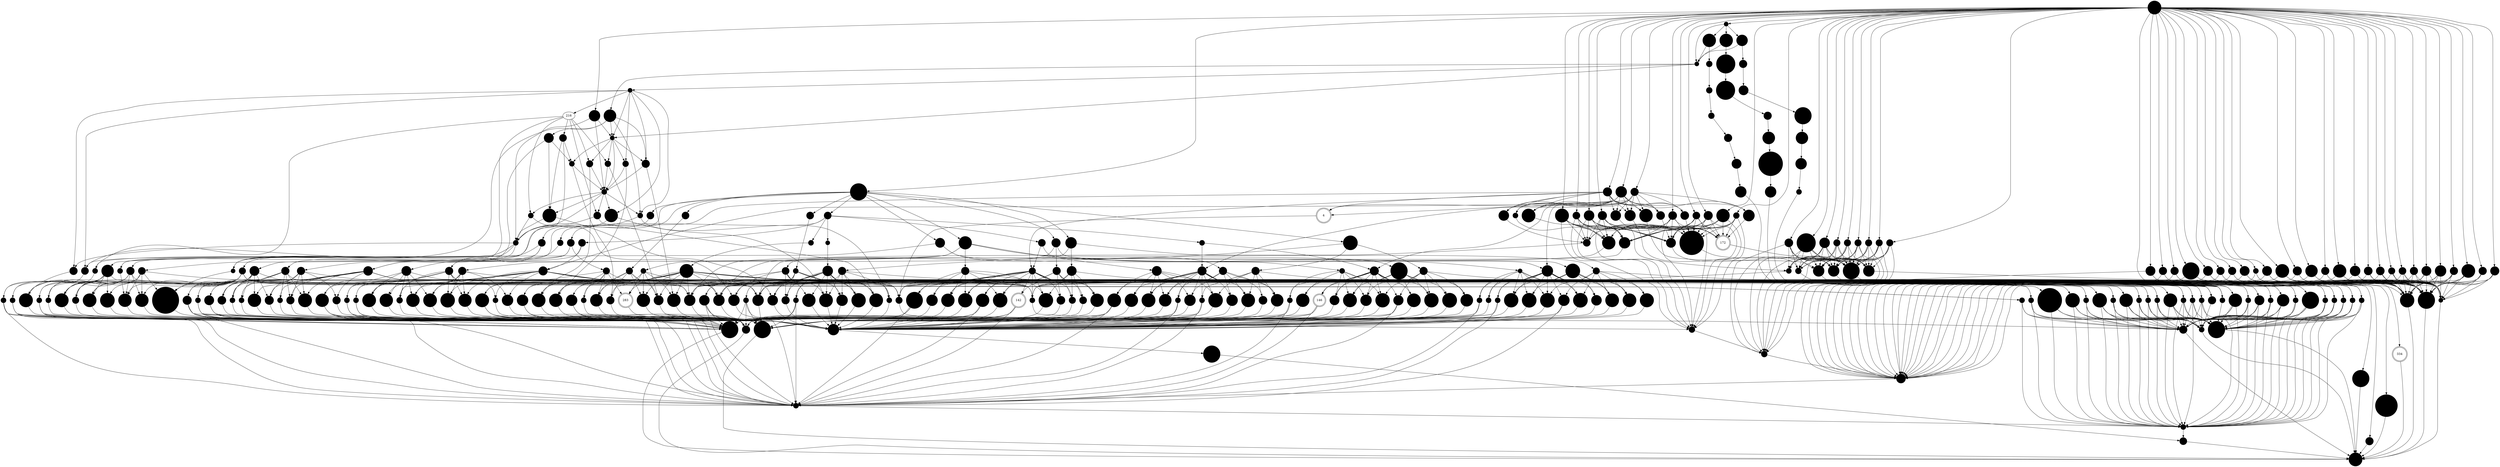 strict digraph G {
216 node [shape=point,weight=0.48166485972528, height=0.48166485972528];
217 node [shape=point,weight=0.285735971424574, height=0.285735971424574];
214 node [shape=point,weight=0.285735971424574, height=0.285735971424574];
215 node [shape=point,weight=0.730736327002021, height=0.730736327002021];
212 node [shape=point,weight=0.730736327002021, height=0.730736327002021];
213 node [shape=point,weight=0.730736327002021, height=0.730736327002021];
210 node [shape=point,weight=0.730736327002021, height=0.730736327002021];
211 node [shape=point,weight=0.730736327002021, height=0.730736327002021];
313 node [shape=point,weight=0.859991504004942, height=0.859991504004942];
264 node [shape=point,weight=0.808607944062522, height=0.808607944062522];
218 node [shape=point,weight=0.628942443818293, height=0.628942443818293];
219 node [shape=point,weight=0.285735971424574, height=0.285735971424574];
133 node [shape=point,weight=0.516785031611222, height=0.516785031611222];
132 node [shape=point,weight=0.516785031611222, height=0.516785031611222];
131 node [shape=point,weight=0.516785031611222, height=0.516785031611222];
130 node [shape=point,weight=0.516785031611222, height=0.516785031611222];
137 node [shape=point,weight=0.516785031611222, height=0.516785031611222];
136 node [shape=point,weight=0.516785031611222, height=0.516785031611222];
135 node [shape=point,weight=0.516785031611222, height=0.516785031611222];
134 node [shape=point,weight=0.516785031611222, height=0.516785031611222];
95 node [shape=point,weight=0.730736327002021, height=0.730736327002021];
139 node [shape=point,weight=0.346509823689226, height=0.346509823689226];
138 node [shape=point,weight=0.516785031611222, height=0.516785031611222];
225 node [shape=point,weight=0.604239786433719, height=0.604239786433719];
24 node [shape=point,weight=0.577558883875874, height=0.577558883875874];
25 node [shape=point,weight=0.442403847839819, height=0.442403847839819];
26 node [shape=point,weight=1.23403909936438, height=1.23403909936438];
27 node [shape=point,weight=0.730736327002021, height=0.730736327002021];
20 node [shape=point,weight=0.577558883875874, height=0.577558883875874];
21 node [shape=point,weight=0.442403847839819, height=0.442403847839819];
22 node [shape=point,weight=0.577558883875874, height=0.577558883875874];
23 node [shape=point,weight=0.442403847839819, height=0.442403847839819];
223 node [shape=point,weight=0.516785031611222, height=0.516785031611222];
28 node [shape=point,weight=0.397893383631645, height=0.397893383631645];
29 node [shape=point,weight=0.397893383631645, height=0.397893383631645];
222 node [shape=point,weight=0.516785031611222, height=0.516785031611222];
289 node [shape=point,weight=0.882989127833926, height=0.882989127833926];
0 node [shape=doublecircle];
4 node [shape=point,weight=0.952895971494615, height=0.952895971494615];
281 node [shape=point,weight=0.859991504004942, height=0.859991504004942];
8 node [shape=doublecircle];
283 node [shape=point,weight=0.943762980098577, height=0.943762980098577];
282 node [shape=point,weight=0.847868955947984, height=0.847868955947984];
285 node [shape=point,weight=0.924710175485261, height=0.924710175485261];
284 node [shape=point,weight=0.924710175485261, height=0.924710175485261];
287 node [shape=point,weight=0.859991504004942, height=0.859991504004942];
286 node [shape=point,weight=0.893919068774923, height=0.893919068774923];
227 node [shape=point,weight=0.397893383631645, height=0.397893383631645];
13 node [shape=point,weight=0.48166485972528, height=0.48166485972528];
120 node [shape=point,weight=0.442403847839819, height=0.442403847839819];
121 node [shape=point,weight=0.628942443818293, height=0.628942443818293];
122 node [shape=point,weight=0.628942443818293, height=0.628942443818293];
123 node [shape=point,weight=0.628942443818293, height=0.628942443818293];
124 node [shape=point,weight=0.628942443818293, height=0.628942443818293];
125 node [shape=point,weight=0.628942443818293, height=0.628942443818293];
265 node [shape=point,weight=0.943762980098577, height=0.943762980098577];
127 node [shape=point,weight=0.516785031611222, height=0.516785031611222];
128 node [shape=point,weight=0.516785031611222, height=0.516785031611222];
129 node [shape=point,weight=0.516785031611222, height=0.516785031611222];
269 node [shape=point,weight=0.859991504004942, height=0.859991504004942];
268 node [shape=point,weight=0.882989127833926, height=0.882989127833926];
69 node [shape=point,weight=0.516785031611222, height=0.516785031611222];
328 node [shape=point,weight=1.10843581524845, height=1.10843581524845];
91 node [shape=point,weight=0.516785031611222, height=0.516785031611222];
59 node [shape=point,weight=0.397893383631645, height=0.397893383631645];
58 node [shape=point,weight=1.23403909936438, height=1.23403909936438];
55 node [shape=point,weight=0.673452908026468, height=0.673452908026468];
54 node [shape=point,weight=0.442403847839819, height=0.442403847839819];
57 node [shape=point,weight=0.442403847839819, height=0.442403847839819];
56 node [shape=point,weight=0.442403847839819, height=0.442403847839819];
51 node [shape=point,weight=0.442403847839819, height=0.442403847839819];
50 node [shape=point,weight=0.442403847839819, height=0.442403847839819];
53 node [shape=point,weight=0.442403847839819, height=0.442403847839819];
52 node [shape=point,weight=0.673452908026468, height=0.673452908026468];
63 node [shape=point,weight=0.548555091545997, height=0.548555091545997];
298 node [shape=point,weight=0.893919068774923, height=0.893919068774923];
299 node [shape=point,weight=0.882989127833926, height=0.882989127833926];
296 node [shape=point,weight=0.808607944062522, height=0.808607944062522];
297 node [shape=point,weight=0.882989127833926, height=0.882989127833926];
294 node [shape=point,weight=0.934372687776345, height=0.934372687776345];
295 node [shape=point,weight=0.882989127833926, height=0.882989127833926];
292 node [shape=point,weight=0.943762980098577, height=0.943762980098577];
293 node [shape=point,weight=0.924710175485261, height=0.924710175485261];
290 node [shape=point,weight=0.893919068774923, height=0.893919068774923];
291 node [shape=point,weight=0.808607944062522, height=0.808607944062522];
93 node [shape=point,weight=0.730736327002021, height=0.730736327002021];
319 node [shape=point,weight=1.74972829326692, height=1.74972829326692];
318 node [shape=point,weight=0.794421405922924, height=0.794421405922924];
199 node [shape=point,weight=0.346509823689226, height=0.346509823689226];
198 node [shape=point,weight=0.346509823689226, height=0.346509823689226];
147 node [shape=point,weight=0.346509823689226, height=0.346509823689226];
195 node [shape=point,weight=0.346509823689226, height=0.346509823689226];
312 node [shape=point,weight=0.859991504004942, height=0.859991504004942];
197 node [shape=point,weight=0.346509823689226, height=0.346509823689226];
310 node [shape=point,weight=0.934372687776345, height=0.934372687776345];
191 node [shape=point,weight=0.346509823689226, height=0.346509823689226];
190 node [shape=point,weight=0.346509823689226, height=0.346509823689226];
193 node [shape=point,weight=0.346509823689226, height=0.346509823689226];
192 node [shape=point,weight=0.346509823689226, height=0.346509823689226];
115 node [shape=point,weight=0.577558883875874, height=0.577558883875874];
271 node [shape=point,weight=0.882989127833926, height=0.882989127833926];
88 node [shape=point,weight=0.516785031611222, height=0.516785031611222];
89 node [shape=point,weight=0.628942443818293, height=0.628942443818293];
111 node [shape=point,weight=0.48166485972528, height=0.48166485972528];
110 node [shape=point,weight=0.48166485972528, height=0.48166485972528];
113 node [shape=point,weight=0.442403847839819, height=0.442403847839819];
112 node [shape=point,weight=0.577558883875874, height=0.577558883875874];
82 node [shape=point,weight=0.516785031611222, height=0.516785031611222];
83 node [shape=point,weight=0.628942443818293, height=0.628942443818293];
80 node [shape=point,weight=0.628942443818293, height=0.628942443818293];
81 node [shape=point,weight=0.516785031611222, height=0.516785031611222];
119 node [shape=point,weight=0.442403847839819, height=0.442403847839819];
118 node [shape=point,weight=0.577558883875874, height=0.577558883875874];
84 node [shape=point,weight=0.516785031611222, height=0.516785031611222];
85 node [shape=point,weight=0.516785031611222, height=0.516785031611222];
174 node [shape=point,weight=0.730736327002021, height=0.730736327002021];
140 node [shape=point,weight=0.346509823689226, height=0.346509823689226];
173 node [shape=point,weight=0.730736327002021, height=0.730736327002021];
260 node [shape=point,weight=0.859991504004942, height=0.859991504004942];
141 node [shape=point,weight=0.346509823689226, height=0.346509823689226];
226 node [shape=doublecircle];
172 node [shape=point,weight=0.730736327002021, height=0.730736327002021];
3 node [shape=point,weight=0.628942443818293, height=0.628942443818293];
171 node [shape=point,weight=0.730736327002021, height=0.730736327002021];
7 node [shape=doublecircle];
146 node [shape=point,weight=0.346509823689226, height=0.346509823689226];
231 node [shape=point,weight=0.604239786433719, height=0.604239786433719];
92 node [shape=point,weight=1.58706624933487, height=1.58706624933487];
170 node [shape=point,weight=0.730736327002021, height=0.730736327002021];
308 node [shape=point,weight=0.882989127833926, height=0.882989127833926];
309 node [shape=point,weight=0.859991504004942, height=0.859991504004942];
300 node [shape=point,weight=0.859991504004942, height=0.859991504004942];
301 node [shape=point,weight=0.943762980098577, height=0.943762980098577];
302 node [shape=point,weight=0.934372687776345, height=0.934372687776345];
303 node [shape=point,weight=0.924710175485261, height=0.924710175485261];
304 node [shape=point,weight=0.882989127833926, height=0.882989127833926];
305 node [shape=point,weight=0.808607944062522, height=0.808607944062522];
306 node [shape=point,weight=0.893919068774923, height=0.893919068774923];
307 node [shape=point,weight=0.882989127833926, height=0.882989127833926];
245 node [shape=point,weight=0.859991504004942, height=0.859991504004942];
244 node [shape=point,weight=0.859991504004942, height=0.859991504004942];
247 node [shape=point,weight=0.943762980098577, height=0.943762980098577];
109 node [shape=point,weight=0.48166485972528, height=0.48166485972528];
241 node [shape=point,weight=0.859991504004942, height=0.859991504004942];
240 node [shape=point,weight=0.859991504004942, height=0.859991504004942];
243 node [shape=point,weight=0.859991504004942, height=0.859991504004942];
242 node [shape=point,weight=0.847868955947984, height=0.847868955947984];
102 node [shape=point,weight=0.48166485972528, height=0.48166485972528];
103 node [shape=point,weight=0.48166485972528, height=0.48166485972528];
100 node [shape=point,weight=0.730736327002021, height=0.730736327002021];
101 node [shape=point,weight=0.730736327002021, height=0.730736327002021];
106 node [shape=point,weight=0.48166485972528, height=0.48166485972528];
107 node [shape=point,weight=0.48166485972528, height=0.48166485972528];
104 node [shape=point,weight=0.48166485972528, height=0.48166485972528];
105 node [shape=point,weight=0.48166485972528, height=0.48166485972528];
39 node [shape=point,weight=0.673452908026468, height=0.673452908026468];
38 node [shape=point,weight=0.577558883875874, height=0.577558883875874];
33 node [shape=point,weight=0.747834091797871, height=0.747834091797871];
32 node [shape=point,weight=0.548555091545997, height=0.548555091545997];
31 node [shape=point,weight=0.548555091545997, height=0.548555091545997];
30 node [shape=point,weight=0.548555091545997, height=0.548555091545997];
37 node [shape=point,weight=0.577558883875874, height=0.577558883875874];
108 node [shape=point,weight=0.48166485972528, height=0.48166485972528];
35 node [shape=point,weight=0.577558883875874, height=0.577558883875874];
34 node [shape=point,weight=0.577558883875874, height=0.577558883875874];
145 node [shape=point,weight=0.346509823689226, height=0.346509823689226];
246 node [shape=point,weight=0.794421405922924, height=0.794421405922924];
94 node [shape=point,weight=0.730736327002021, height=0.730736327002021];
252 node [shape=point,weight=0.882989127833926, height=0.882989127833926];
335 node [shape=doublecircle];
334 node [shape=point,weight=0.673452908026468, height=0.673452908026468];
70 node [shape=point,weight=0.516785031611222, height=0.516785031611222];
331 node [shape=point,weight=1.10843581524845, height=1.10843581524845];
330 node [shape=point,weight=1.10843581524845, height=1.10843581524845];
333 node [shape=point,weight=1.10843581524845, height=1.10843581524845];
332 node [shape=point,weight=1.10843581524845, height=1.10843581524845];
60 node [shape=point,weight=0.397893383631645, height=0.397893383631645];
61 node [shape=point,weight=0.397893383631645, height=0.397893383631645];
258 node [shape=point,weight=0.934372687776345, height=0.934372687776345];
259 node [shape=point,weight=0.882989127833926, height=0.882989127833926];
64 node [shape=point,weight=0.548555091545997, height=0.548555091545997];
65 node [shape=point,weight=0.628942443818293, height=0.628942443818293];
179 node [shape=point,weight=0.346509823689226, height=0.346509823689226];
178 node [shape=point,weight=0.346509823689226, height=0.346509823689226];
177 node [shape=point,weight=0.346509823689226, height=0.346509823689226];
176 node [shape=point,weight=0.346509823689226, height=0.346509823689226];
175 node [shape=point,weight=0.730736327002021, height=0.730736327002021];
251 node [shape=point,weight=0.808607944062522, height=0.808607944062522];
256 node [shape=point,weight=0.943762980098577, height=0.943762980098577];
257 node [shape=point,weight=0.924710175485261, height=0.924710175485261];
254 node [shape=point,weight=0.893919068774923, height=0.893919068774923];
255 node [shape=point,weight=0.808607944062522, height=0.808607944062522];
272 node [shape=point,weight=0.882989127833926, height=0.882989127833926];
288 node [shape=point,weight=0.882989127833926, height=0.882989127833926];
249 node [shape=point,weight=0.882989127833926, height=0.882989127833926];
185 node [shape=point,weight=0.346509823689226, height=0.346509823689226];
253 node [shape=point,weight=0.882989127833926, height=0.882989127833926];
248 node [shape=point,weight=0.924710175485261, height=0.924710175485261];
182 node [shape=point,weight=0.346509823689226, height=0.346509823689226];
183 node [shape=point,weight=0.346509823689226, height=0.346509823689226];
180 node [shape=point,weight=0.346509823689226, height=0.346509823689226];
181 node [shape=point,weight=0.346509823689226, height=0.346509823689226];
186 node [shape=point,weight=0.346509823689226, height=0.346509823689226];
187 node [shape=point,weight=0.346509823689226, height=0.346509823689226];
184 node [shape=point,weight=0.346509823689226, height=0.346509823689226];
194 node [shape=point,weight=0.346509823689226, height=0.346509823689226];
188 node [shape=point,weight=0.346509823689226, height=0.346509823689226];
189 node [shape=point,weight=0.346509823689226, height=0.346509823689226];
311 node [shape=point,weight=0.859991504004942, height=0.859991504004942];
196 node [shape=point,weight=0.346509823689226, height=0.346509823689226];
221 node [shape=point,weight=0.397893383631645, height=0.397893383631645];
97 node [shape=point,weight=0.730736327002021, height=0.730736327002021];
276 node [shape=point,weight=0.859991504004942, height=0.859991504004942];
317 node [shape=point,weight=0.859991504004942, height=0.859991504004942];
6 node [shape=doublecircle];
142 node [shape=point,weight=0.346509823689226, height=0.346509823689226];
316 node [shape=point,weight=0.859991504004942, height=0.859991504004942];
99 node [shape=point,weight=0.730736327002021, height=0.730736327002021];
98 node [shape=point,weight=0.730736327002021, height=0.730736327002021];
168 node [shape=point,weight=0.730736327002021, height=0.730736327002021];
315 node [shape=point,weight=0.859991504004942, height=0.859991504004942];
229 node [shape=point,weight=0.346509823689226, height=0.346509823689226];
228 node [shape=point,weight=0.346509823689226, height=0.346509823689226];
164 node [shape=point,weight=0.346509823689226, height=0.346509823689226];
165 node [shape=point,weight=0.346509823689226, height=0.346509823689226];
166 node [shape=point,weight=1.58706624933487, height=1.58706624933487];
167 node [shape=point,weight=1.0850343956907, height=1.0850343956907];
160 node [shape=point,weight=0.346509823689226, height=0.346509823689226];
161 node [shape=point,weight=0.346509823689226, height=0.346509823689226];
162 node [shape=point,weight=0.346509823689226, height=0.346509823689226];
163 node [shape=point,weight=0.346509823689226, height=0.346509823689226];
11 node [shape=point,weight=0.48166485972528, height=0.48166485972528];
10 node [shape=point,weight=0.285735971424574, height=0.285735971424574];
220 node [shape=point,weight=0.285735971424574, height=0.285735971424574];
12 node [shape=point,weight=0.48166485972528, height=0.48166485972528];
15 node [shape=point,weight=0.48166485972528, height=0.48166485972528];
14 node [shape=point,weight=0.48166485972528, height=0.48166485972528];
66 node [shape=point,weight=0.516785031611222, height=0.516785031611222];
114 node [shape=point,weight=0.442403847839819, height=0.442403847839819];
19 node [shape=point,weight=0.673452908026468, height=0.673452908026468];
18 node [shape=point,weight=0.673452908026468, height=0.673452908026468];
143 node [shape=point,weight=0.346509823689226, height=0.346509823689226];
314 node [shape=point,weight=0.794421405922924, height=0.794421405922924];
117 node [shape=point,weight=0.442403847839819, height=0.442403847839819];
273 node [shape=point,weight=0.859991504004942, height=0.859991504004942];
274 node [shape=point,weight=0.893919068774923, height=0.893919068774923];
17 node [shape=point,weight=0.673452908026468, height=0.673452908026468];
275 node [shape=point,weight=0.859991504004942, height=0.859991504004942];
151 node [shape=point,weight=0.346509823689226, height=0.346509823689226];
150 node [shape=point,weight=0.346509823689226, height=0.346509823689226];
153 node [shape=point,weight=0.346509823689226, height=0.346509823689226];
152 node [shape=point,weight=0.346509823689226, height=0.346509823689226];
116 node [shape=point,weight=0.442403847839819, height=0.442403847839819];
250 node [shape=point,weight=0.893919068774923, height=0.893919068774923];
157 node [shape=point,weight=0.346509823689226, height=0.346509823689226];
156 node [shape=point,weight=0.346509823689226, height=0.346509823689226];
159 node [shape=point,weight=0.346509823689226, height=0.346509823689226];
158 node [shape=point,weight=0.346509823689226, height=0.346509823689226];
62 node [shape=point,weight=0.548555091545997, height=0.548555091545997];
277 node [shape=point,weight=0.859991504004942, height=0.859991504004942];
36 node [shape=point,weight=0.673452908026468, height=0.673452908026468];
278 node [shape=point,weight=0.794421405922924, height=0.794421405922924];
90 node [shape=point,weight=0.516785031611222, height=0.516785031611222];
238 node [shape=point,weight=0.904501968213116, height=0.904501968213116];
239 node [shape=point,weight=0.859991504004942, height=0.859991504004942];
67 node [shape=point,weight=0.516785031611222, height=0.516785031611222];
234 node [shape=point,weight=0.346509823689226, height=0.346509823689226];
235 node [shape=point,weight=0.346509823689226, height=0.346509823689226];
16 node [shape=point,weight=0.48166485972528, height=0.48166485972528];
237 node [shape=point,weight=0.48166485972528, height=0.48166485972528];
230 node [shape=point,weight=0.346509823689226, height=0.346509823689226];
236 node [shape=point,weight=0.346509823689226, height=0.346509823689226];
232 node [shape=point,weight=0.285735971424574, height=0.285735971424574];
233 node [shape=point,weight=0.397893383631645, height=0.397893383631645];
224 node [shape=point,weight=0.516785031611222, height=0.516785031611222];
280 node [shape=point,weight=0.859991504004942, height=0.859991504004942];
48 node [shape=point,weight=0.548555091545997, height=0.548555091545997];
49 node [shape=point,weight=0.673452908026468, height=0.673452908026468];
46 node [shape=point,weight=0.548555091545997, height=0.548555091545997];
86 node [shape=point,weight=0.628942443818293, height=0.628942443818293];
44 node [shape=point,weight=0.397893383631645, height=0.397893383631645];
45 node [shape=point,weight=0.397893383631645, height=0.397893383631645];
42 node [shape=point,weight=1.23403909936438, height=1.23403909936438];
43 node [shape=point,weight=0.397893383631645, height=0.397893383631645];
40 node [shape=point,weight=0.442403847839819, height=0.442403847839819];
87 node [shape=point,weight=0.516785031611222, height=0.516785031611222];
322 node [shape=point,weight=1.45525460475213, height=1.45525460475213];
323 node [shape=point,weight=1.10843581524845, height=1.10843581524845];
320 node [shape=point,weight=0.48166485972528, height=0.48166485972528];
321 node [shape=point,weight=0.285735971424574, height=0.285735971424574];
5 node [shape=point,weight=0.285735971424574, height=0.285735971424574];
327 node [shape=point,weight=1.10843581524845, height=1.10843581524845];
324 node [shape=point,weight=1.10843581524845, height=1.10843581524845];
325 node [shape=point,weight=1.10843581524845, height=1.10843581524845];
9 node [shape=point,weight=0.651940067647277, height=0.651940067647277];
155 node [shape=point,weight=0.346509823689226, height=0.346509823689226];
329 node [shape=point,weight=1.10843581524845, height=1.10843581524845];
201 node [shape=point,weight=0.346509823689226, height=0.346509823689226];
200 node [shape=point,weight=0.346509823689226, height=0.346509823689226];
203 node [shape=point,weight=1.58706624933487, height=1.58706624933487];
202 node [shape=point,weight=0.346509823689226, height=0.346509823689226];
205 node [shape=point,weight=0.730736327002021, height=0.730736327002021];
204 node [shape=point,weight=1.0850343956907, height=1.0850343956907];
207 node [shape=point,weight=0.730736327002021, height=0.730736327002021];
206 node [shape=point,weight=0.730736327002021, height=0.730736327002021];
209 node [shape=point,weight=0.730736327002021, height=0.730736327002021];
208 node [shape=point,weight=0.730736327002021, height=0.730736327002021];
148 node [shape=point,weight=0.346509823689226, height=0.346509823689226];
149 node [shape=point,weight=0.346509823689226, height=0.346509823689226];
77 node [shape=point,weight=0.628942443818293, height=0.628942443818293];
76 node [shape=point,weight=0.516785031611222, height=0.516785031611222];
75 node [shape=point,weight=0.516785031611222, height=0.516785031611222];
74 node [shape=point,weight=0.628942443818293, height=0.628942443818293];
73 node [shape=point,weight=0.516785031611222, height=0.516785031611222];
72 node [shape=point,weight=0.516785031611222, height=0.516785031611222];
71 node [shape=point,weight=0.628942443818293, height=0.628942443818293];
68 node [shape=point,weight=0.628942443818293, height=0.628942443818293];
154 node [shape=point,weight=0.346509823689226, height=0.346509823689226];
96 node [shape=point,weight=0.730736327002021, height=0.730736327002021];
79 node [shape=point,weight=0.516785031611222, height=0.516785031611222];
78 node [shape=point,weight=0.516785031611222, height=0.516785031611222];
2 node [shape=point,weight=0.628942443818293, height=0.628942443818293];
263 node [shape=point,weight=0.882989127833926, height=0.882989127833926];
144 node [shape=point,weight=0.346509823689226, height=0.346509823689226];
262 node [shape=point,weight=0.893919068774923, height=0.893919068774923];
261 node [shape=point,weight=0.882989127833926, height=0.882989127833926];
266 node [shape=point,weight=0.934372687776345, height=0.934372687776345];
270 node [shape=point,weight=0.893919068774923, height=0.893919068774923];
41 node [shape=point,weight=0.577558883875874, height=0.577558883875874];
1 node [shape=point,weight=0.712713919911929, height=0.712713919911929];
47 node [shape=point,weight=0.548555091545997, height=0.548555091545997];
279 node [shape=point,weight=0.859991504004942, height=0.859991504004942];
267 node [shape=point,weight=0.924710175485261, height=0.924710175485261];
326 node [shape=point,weight=1.10843581524845, height=1.10843581524845];
126 node [shape=point,weight=0.628942443818293, height=0.628942443818293];
169 node [shape=point,weight=0.730736327002021, height=0.730736327002021];
216 -> 217;
216 -> 230;
216 -> 228;
216 -> 235;
216 -> 236;
216 -> 223;
216 -> 222;
217 -> 227;
217 -> 221;
217 -> 233;
214 -> 215;
214 -> 218;
214 -> 220;
215 -> 216;
215 -> 224;
215 -> 229;
215 -> 234;
215 -> 225;
215 -> 237;
215 -> 231;
215 -> 220;
212 -> 333;
213 -> 226;
213 -> 232;
213 -> 220;
210 -> 331;
211 -> 332;
313 -> 319;
264 -> 319;
218 -> 219;
218 -> 225;
218 -> 237;
218 -> 231;
218 -> 220;
219 -> 227;
219 -> 221;
219 -> 233;
133 -> 195;
133 -> 158;
133 -> 302;
133 -> 284;
133 -> 293;
133 -> 311;
133 -> 257;
132 -> 308;
132 -> 155;
132 -> 192;
132 -> 272;
132 -> 290;
132 -> 281;
132 -> 254;
131 -> 154;
131 -> 191;
131 -> 307;
131 -> 289;
131 -> 271;
131 -> 253;
131 -> 280;
130 -> 153;
130 -> 190;
130 -> 306;
130 -> 270;
130 -> 288;
130 -> 252;
130 -> 279;
137 -> 200;
137 -> 316;
137 -> 307;
137 -> 289;
137 -> 262;
137 -> 298;
137 -> 163;
136 -> 199;
136 -> 315;
136 -> 288;
136 -> 261;
136 -> 306;
136 -> 297;
136 -> 162;
135 -> 313;
135 -> 197;
135 -> 304;
135 -> 259;
135 -> 295;
135 -> 160;
135 -> 286;
134 -> 196;
134 -> 159;
134 -> 312;
134 -> 303;
134 -> 258;
134 -> 294;
134 -> 285;
95 -> 169;
139 -> 166;
139 -> 331;
139 -> 333;
139 -> 332;
138 -> 201;
138 -> 308;
138 -> 317;
138 -> 263;
138 -> 299;
138 -> 164;
138 -> 290;
225 -> 226;
225 -> 274;
24 -> 212;
24 -> 154;
24 -> 210;
24 -> 211;
24 -> 191;
24 -> 316;
24 -> 271;
24 -> 253;
24 -> 175;
24 -> 174;
24 -> 173;
24 -> 182;
24 -> 26;
24 -> 289;
24 -> 280;
24 -> 200;
24 -> 145;
24 -> 307;
24 -> 244;
24 -> 163;
24 -> 262;
24 -> 298;
25 -> 308;
25 -> 155;
25 -> 210;
25 -> 211;
25 -> 317;
25 -> 192;
25 -> 272;
25 -> 212;
25 -> 175;
25 -> 174;
25 -> 173;
25 -> 254;
25 -> 26;
25 -> 183;
25 -> 281;
25 -> 201;
25 -> 245;
25 -> 146;
25 -> 164;
25 -> 263;
25 -> 299;
25 -> 290;
26 -> 42;
27 -> 43;
20 -> 212;
20 -> 210;
20 -> 211;
20 -> 195;
20 -> 158;
20 -> 311;
20 -> 239;
20 -> 177;
20 -> 175;
20 -> 174;
20 -> 173;
20 -> 257;
20 -> 26;
20 -> 186;
20 -> 284;
20 -> 140;
20 -> 302;
20 -> 149;
20 -> 266;
20 -> 248;
20 -> 293;
20 -> 275;
21 -> 150;
21 -> 212;
21 -> 210;
21 -> 211;
21 -> 159;
21 -> 312;
21 -> 196;
21 -> 258;
21 -> 276;
21 -> 178;
21 -> 175;
21 -> 174;
21 -> 173;
21 -> 26;
21 -> 187;
21 -> 285;
21 -> 141;
21 -> 303;
21 -> 267;
21 -> 240;
21 -> 249;
21 -> 294;
22 -> 151;
22 -> 212;
22 -> 210;
22 -> 211;
22 -> 313;
22 -> 197;
22 -> 259;
22 -> 179;
22 -> 277;
22 -> 250;
22 -> 174;
22 -> 173;
22 -> 175;
22 -> 26;
22 -> 188;
22 -> 286;
22 -> 142;
22 -> 304;
22 -> 241;
22 -> 268;
22 -> 160;
22 -> 295;
23 -> 153;
23 -> 199;
23 -> 210;
23 -> 211;
23 -> 190;
23 -> 315;
23 -> 270;
23 -> 279;
23 -> 252;
23 -> 212;
23 -> 175;
23 -> 174;
23 -> 173;
23 -> 26;
23 -> 288;
23 -> 181;
23 -> 144;
23 -> 306;
23 -> 261;
23 -> 243;
23 -> 162;
23 -> 297;
223 -> 226;
223 -> 292;
28 -> 44;
29 -> 45;
222 -> 226;
222 -> 265;
289 -> 319;
0 -> 213;
0 -> 334;
0 -> 36;
0 -> 82;
0 -> 88;
0 -> 89;
0 -> 35;
0 -> 66;
0 -> 67;
0 -> 68;
0 -> 69;
0 -> 80;
0 -> 81;
0 -> 86;
0 -> 87;
0 -> 84;
0 -> 85;
0 -> 49;
0 -> 40;
0 -> 41;
0 -> 1;
0 -> 3;
0 -> 2;
0 -> 5;
0 -> 9;
0 -> 52;
0 -> 83;
0 -> 77;
0 -> 76;
0 -> 75;
0 -> 74;
0 -> 73;
0 -> 72;
0 -> 71;
0 -> 70;
0 -> 91;
0 -> 90;
0 -> 79;
0 -> 78;
0 -> 51;
0 -> 39;
0 -> 38;
0 -> 33;
0 -> 54;
0 -> 57;
0 -> 56;
0 -> 37;
0 -> 50;
0 -> 53;
0 -> 34;
0 -> 55;
0 -> 65;
4 -> 26;
281 -> 319;
8 -> 214;
8 -> 29;
283 -> 319;
282 -> 319;
285 -> 319;
284 -> 319;
287 -> 319;
286 -> 319;
227 -> 278;
227 -> 232;
13 -> 19;
120 -> 309;
120 -> 202;
120 -> 300;
120 -> 318;
120 -> 264;
120 -> 165;
120 -> 291;
121 -> 140;
121 -> 248;
121 -> 293;
121 -> 266;
121 -> 177;
121 -> 257;
121 -> 239;
122 -> 141;
122 -> 258;
122 -> 267;
122 -> 240;
122 -> 178;
122 -> 294;
122 -> 249;
123 -> 268;
123 -> 142;
123 -> 259;
123 -> 241;
123 -> 179;
123 -> 250;
123 -> 295;
124 -> 144;
124 -> 270;
124 -> 261;
124 -> 181;
124 -> 243;
124 -> 252;
124 -> 297;
125 -> 145;
125 -> 262;
125 -> 182;
125 -> 271;
125 -> 298;
125 -> 253;
125 -> 244;
265 -> 319;
127 -> 248;
127 -> 302;
127 -> 149;
127 -> 186;
127 -> 275;
127 -> 284;
127 -> 266;
128 -> 150;
128 -> 249;
128 -> 303;
128 -> 267;
128 -> 187;
128 -> 276;
128 -> 285;
129 -> 151;
129 -> 304;
129 -> 277;
129 -> 188;
129 -> 268;
129 -> 250;
129 -> 286;
269 -> 319;
268 -> 319;
69 -> 92;
69 -> 326;
69 -> 327;
69 -> 325;
328 -> 335;
91 -> 92;
91 -> 326;
91 -> 327;
91 -> 325;
59 -> 93;
58 -> 92;
55 -> 58;
55 -> 207;
55 -> 209;
55 -> 208;
55 -> 98;
55 -> 97;
55 -> 96;
54 -> 58;
54 -> 207;
54 -> 209;
54 -> 208;
54 -> 98;
54 -> 97;
54 -> 96;
57 -> 58;
57 -> 207;
57 -> 209;
57 -> 208;
57 -> 98;
57 -> 97;
57 -> 96;
56 -> 58;
56 -> 207;
56 -> 209;
56 -> 208;
56 -> 98;
56 -> 97;
56 -> 96;
51 -> 58;
51 -> 207;
51 -> 209;
51 -> 208;
51 -> 98;
51 -> 97;
51 -> 96;
50 -> 58;
50 -> 207;
50 -> 209;
50 -> 208;
50 -> 98;
50 -> 97;
50 -> 96;
53 -> 58;
53 -> 207;
53 -> 209;
53 -> 208;
53 -> 98;
53 -> 97;
53 -> 96;
52 -> 58;
52 -> 207;
52 -> 209;
52 -> 208;
52 -> 98;
52 -> 97;
52 -> 96;
63 -> 100;
298 -> 319;
299 -> 319;
296 -> 319;
297 -> 319;
294 -> 319;
295 -> 319;
292 -> 319;
293 -> 319;
290 -> 319;
291 -> 319;
93 -> 167;
319 -> 320;
318 -> 319;
199 -> 203;
199 -> 329;
199 -> 328;
199 -> 330;
198 -> 203;
198 -> 329;
198 -> 328;
198 -> 330;
147 -> 166;
147 -> 331;
147 -> 333;
147 -> 332;
195 -> 203;
195 -> 329;
195 -> 328;
195 -> 330;
312 -> 319;
197 -> 203;
197 -> 329;
197 -> 328;
197 -> 330;
310 -> 319;
191 -> 203;
191 -> 329;
191 -> 328;
191 -> 330;
190 -> 203;
190 -> 329;
190 -> 328;
190 -> 330;
193 -> 203;
193 -> 329;
193 -> 328;
193 -> 330;
192 -> 203;
192 -> 329;
192 -> 328;
192 -> 330;
115 -> 301;
115 -> 148;
115 -> 247;
115 -> 274;
115 -> 265;
115 -> 185;
115 -> 283;
271 -> 319;
88 -> 92;
88 -> 326;
88 -> 327;
88 -> 325;
89 -> 92;
89 -> 326;
89 -> 327;
89 -> 325;
111 -> 117;
111 -> 138;
111 -> 136;
110 -> 114;
110 -> 137;
110 -> 134;
113 -> 143;
113 -> 180;
113 -> 260;
113 -> 242;
113 -> 296;
113 -> 269;
113 -> 251;
112 -> 256;
112 -> 247;
112 -> 238;
112 -> 265;
112 -> 176;
112 -> 139;
112 -> 292;
82 -> 92;
82 -> 326;
82 -> 327;
82 -> 325;
83 -> 92;
83 -> 326;
83 -> 327;
83 -> 325;
80 -> 92;
80 -> 326;
80 -> 327;
80 -> 325;
81 -> 92;
81 -> 326;
81 -> 327;
81 -> 325;
119 -> 198;
119 -> 305;
119 -> 314;
119 -> 260;
119 -> 296;
119 -> 161;
119 -> 287;
118 -> 157;
118 -> 194;
118 -> 310;
118 -> 292;
118 -> 301;
118 -> 283;
118 -> 256;
84 -> 92;
84 -> 326;
84 -> 327;
84 -> 325;
85 -> 92;
85 -> 326;
85 -> 327;
85 -> 325;
174 -> 329;
140 -> 166;
140 -> 331;
140 -> 333;
140 -> 332;
173 -> 328;
260 -> 319;
141 -> 166;
141 -> 331;
141 -> 333;
141 -> 332;
226 -> 229;
226 -> 228;
226 -> 227;
226 -> 230;
226 -> 231;
226 -> 232;
172 -> 209;
3 -> 21;
3 -> 48;
3 -> 23;
3 -> 46;
3 -> 32;
3 -> 31;
3 -> 30;
3 -> 62;
3 -> 63;
3 -> 64;
3 -> 4;
3 -> 47;
171 -> 208;
7 -> 214;
7 -> 28;
146 -> 166;
146 -> 331;
146 -> 333;
146 -> 332;
231 -> 232;
231 -> 314;
92 -> 166;
170 -> 207;
308 -> 319;
309 -> 319;
300 -> 319;
301 -> 319;
302 -> 319;
303 -> 319;
304 -> 319;
305 -> 319;
306 -> 319;
307 -> 319;
245 -> 319;
244 -> 319;
247 -> 319;
109 -> 132;
109 -> 130;
109 -> 119;
241 -> 319;
240 -> 319;
243 -> 319;
242 -> 319;
102 -> 126;
102 -> 133;
102 -> 131;
102 -> 124;
102 -> 135;
102 -> 128;
103 -> 112;
100 -> 211;
101 -> 212;
106 -> 115;
106 -> 121;
106 -> 123;
107 -> 122;
107 -> 118;
107 -> 125;
104 -> 116;
105 -> 120;
39 -> 42;
39 -> 99;
39 -> 100;
39 -> 101;
39 -> 172;
39 -> 171;
39 -> 170;
38 -> 42;
38 -> 99;
38 -> 100;
38 -> 101;
38 -> 172;
38 -> 171;
38 -> 170;
33 -> 42;
33 -> 99;
33 -> 100;
33 -> 101;
33 -> 172;
33 -> 171;
33 -> 170;
32 -> 172;
31 -> 171;
30 -> 170;
37 -> 42;
37 -> 99;
37 -> 100;
37 -> 101;
37 -> 172;
37 -> 171;
37 -> 170;
108 -> 129;
108 -> 113;
108 -> 127;
35 -> 42;
35 -> 99;
35 -> 100;
35 -> 101;
35 -> 172;
35 -> 171;
35 -> 170;
34 -> 42;
34 -> 99;
34 -> 100;
34 -> 101;
34 -> 172;
34 -> 171;
34 -> 170;
145 -> 166;
145 -> 331;
145 -> 333;
145 -> 332;
246 -> 319;
94 -> 168;
252 -> 319;
334 -> 335;
70 -> 92;
70 -> 326;
70 -> 327;
70 -> 325;
331 -> 335;
330 -> 335;
333 -> 335;
332 -> 335;
60 -> 94;
61 -> 95;
258 -> 319;
259 -> 319;
64 -> 101;
65 -> 92;
65 -> 326;
65 -> 327;
65 -> 325;
179 -> 203;
179 -> 329;
179 -> 328;
179 -> 330;
178 -> 203;
178 -> 329;
178 -> 328;
178 -> 330;
177 -> 203;
177 -> 329;
177 -> 328;
177 -> 330;
176 -> 203;
176 -> 329;
176 -> 328;
176 -> 330;
175 -> 330;
251 -> 319;
256 -> 319;
257 -> 319;
254 -> 319;
255 -> 319;
272 -> 319;
288 -> 319;
249 -> 319;
185 -> 203;
185 -> 329;
185 -> 328;
185 -> 330;
253 -> 319;
248 -> 319;
182 -> 203;
182 -> 329;
182 -> 328;
182 -> 330;
183 -> 203;
183 -> 329;
183 -> 328;
183 -> 330;
180 -> 203;
180 -> 329;
180 -> 328;
180 -> 330;
181 -> 203;
181 -> 329;
181 -> 328;
181 -> 330;
186 -> 203;
186 -> 329;
186 -> 328;
186 -> 330;
187 -> 203;
187 -> 329;
187 -> 328;
187 -> 330;
184 -> 203;
184 -> 329;
184 -> 328;
184 -> 330;
194 -> 203;
194 -> 329;
194 -> 328;
194 -> 330;
188 -> 203;
188 -> 329;
188 -> 328;
188 -> 330;
189 -> 203;
189 -> 329;
189 -> 328;
189 -> 330;
311 -> 319;
196 -> 203;
196 -> 329;
196 -> 328;
196 -> 330;
221 -> 226;
221 -> 238;
97 -> 174;
276 -> 319;
317 -> 319;
6 -> 214;
6 -> 27;
142 -> 166;
142 -> 331;
142 -> 333;
142 -> 332;
316 -> 319;
99 -> 210;
98 -> 175;
168 -> 205;
315 -> 319;
229 -> 296;
229 -> 232;
228 -> 251;
228 -> 232;
164 -> 166;
164 -> 331;
164 -> 333;
164 -> 332;
165 -> 166;
165 -> 331;
165 -> 333;
165 -> 332;
166 -> 203;
167 -> 204;
160 -> 166;
160 -> 331;
160 -> 333;
160 -> 332;
161 -> 166;
161 -> 331;
161 -> 333;
161 -> 332;
162 -> 166;
162 -> 331;
162 -> 333;
162 -> 332;
163 -> 166;
163 -> 331;
163 -> 333;
163 -> 332;
11 -> 17;
10 -> 11;
10 -> 13;
10 -> 12;
10 -> 15;
10 -> 14;
10 -> 16;
220 -> 226;
220 -> 225;
220 -> 224;
220 -> 223;
220 -> 222;
220 -> 221;
12 -> 18;
15 -> 24;
15 -> 21;
14 -> 20;
14 -> 22;
66 -> 92;
66 -> 326;
66 -> 327;
66 -> 325;
114 -> 147;
114 -> 300;
114 -> 273;
114 -> 184;
114 -> 264;
114 -> 255;
114 -> 246;
19 -> 318;
19 -> 212;
19 -> 210;
19 -> 156;
19 -> 193;
19 -> 273;
19 -> 175;
19 -> 174;
19 -> 173;
19 -> 255;
19 -> 26;
19 -> 211;
19 -> 184;
19 -> 282;
19 -> 147;
19 -> 202;
19 -> 300;
19 -> 246;
19 -> 264;
19 -> 165;
19 -> 309;
19 -> 291;
18 -> 152;
18 -> 212;
18 -> 198;
18 -> 210;
18 -> 211;
18 -> 314;
18 -> 278;
18 -> 175;
18 -> 174;
18 -> 173;
18 -> 26;
18 -> 251;
18 -> 180;
18 -> 189;
18 -> 287;
18 -> 143;
18 -> 305;
18 -> 260;
18 -> 242;
18 -> 269;
18 -> 161;
18 -> 296;
143 -> 166;
143 -> 331;
143 -> 333;
143 -> 332;
314 -> 319;
117 -> 309;
117 -> 156;
117 -> 291;
117 -> 193;
117 -> 273;
117 -> 282;
117 -> 255;
273 -> 319;
274 -> 319;
17 -> 212;
17 -> 157;
17 -> 211;
17 -> 194;
17 -> 310;
17 -> 274;
17 -> 176;
17 -> 139;
17 -> 174;
17 -> 256;
17 -> 175;
17 -> 26;
17 -> 210;
17 -> 173;
17 -> 185;
17 -> 283;
17 -> 301;
17 -> 148;
17 -> 247;
17 -> 265;
17 -> 238;
17 -> 292;
275 -> 319;
151 -> 166;
151 -> 331;
151 -> 333;
151 -> 332;
150 -> 166;
150 -> 331;
150 -> 333;
150 -> 332;
153 -> 166;
153 -> 331;
153 -> 333;
153 -> 332;
152 -> 166;
152 -> 331;
152 -> 333;
152 -> 332;
116 -> 152;
116 -> 305;
116 -> 251;
116 -> 278;
116 -> 269;
116 -> 189;
116 -> 287;
250 -> 319;
157 -> 166;
157 -> 331;
157 -> 333;
157 -> 332;
156 -> 166;
156 -> 331;
156 -> 333;
156 -> 332;
159 -> 166;
159 -> 331;
159 -> 333;
159 -> 332;
158 -> 166;
158 -> 331;
158 -> 333;
158 -> 332;
62 -> 99;
277 -> 319;
36 -> 42;
36 -> 99;
36 -> 100;
36 -> 101;
36 -> 172;
36 -> 171;
36 -> 170;
278 -> 319;
90 -> 92;
90 -> 326;
90 -> 327;
90 -> 325;
238 -> 319;
239 -> 319;
67 -> 92;
67 -> 326;
67 -> 327;
67 -> 325;
234 -> 255;
235 -> 264;
16 -> 25;
16 -> 23;
237 -> 246;
230 -> 305;
230 -> 232;
236 -> 291;
232 -> 234;
232 -> 235;
232 -> 236;
232 -> 237;
232 -> 233;
233 -> 318;
224 -> 226;
224 -> 301;
280 -> 319;
48 -> 98;
49 -> 58;
49 -> 207;
49 -> 209;
49 -> 208;
49 -> 98;
49 -> 97;
49 -> 96;
46 -> 96;
86 -> 92;
86 -> 326;
86 -> 327;
86 -> 325;
44 -> 60;
45 -> 61;
42 -> 58;
43 -> 59;
40 -> 42;
40 -> 99;
40 -> 100;
40 -> 101;
40 -> 172;
40 -> 171;
40 -> 170;
87 -> 92;
87 -> 326;
87 -> 327;
87 -> 325;
322 -> 335;
323 -> 335;
320 -> 321;
321 -> 335;
5 -> 8;
5 -> 214;
5 -> 7;
5 -> 6;
327 -> 335;
324 -> 335;
325 -> 335;
9 -> 10;
9 -> 108;
9 -> 109;
9 -> 111;
9 -> 110;
9 -> 102;
9 -> 103;
9 -> 106;
9 -> 107;
9 -> 104;
9 -> 105;
155 -> 166;
155 -> 331;
155 -> 333;
155 -> 332;
329 -> 335;
201 -> 203;
201 -> 329;
201 -> 328;
201 -> 330;
200 -> 203;
200 -> 329;
200 -> 328;
200 -> 330;
203 -> 321;
202 -> 203;
202 -> 329;
202 -> 328;
202 -> 330;
205 -> 323;
204 -> 322;
207 -> 325;
206 -> 324;
209 -> 327;
208 -> 326;
148 -> 166;
148 -> 331;
148 -> 333;
148 -> 332;
149 -> 166;
149 -> 331;
149 -> 333;
149 -> 332;
77 -> 92;
77 -> 326;
77 -> 327;
77 -> 325;
76 -> 92;
76 -> 326;
76 -> 327;
76 -> 325;
75 -> 92;
75 -> 326;
75 -> 327;
75 -> 325;
74 -> 92;
74 -> 326;
74 -> 327;
74 -> 325;
73 -> 92;
73 -> 326;
73 -> 327;
73 -> 325;
72 -> 92;
72 -> 326;
72 -> 327;
72 -> 325;
71 -> 92;
71 -> 326;
71 -> 327;
71 -> 325;
68 -> 92;
68 -> 326;
68 -> 327;
68 -> 325;
154 -> 166;
154 -> 331;
154 -> 333;
154 -> 332;
96 -> 173;
79 -> 92;
79 -> 326;
79 -> 327;
79 -> 325;
78 -> 92;
78 -> 326;
78 -> 327;
78 -> 325;
2 -> 25;
2 -> 20;
2 -> 48;
2 -> 46;
2 -> 32;
2 -> 31;
2 -> 30;
2 -> 62;
2 -> 63;
2 -> 64;
2 -> 4;
2 -> 47;
263 -> 319;
144 -> 166;
144 -> 331;
144 -> 333;
144 -> 332;
262 -> 319;
261 -> 319;
266 -> 319;
270 -> 319;
41 -> 42;
41 -> 99;
41 -> 100;
41 -> 101;
41 -> 172;
41 -> 171;
41 -> 170;
1 -> 24;
1 -> 48;
1 -> 22;
1 -> 46;
1 -> 32;
1 -> 31;
1 -> 30;
1 -> 62;
1 -> 63;
1 -> 64;
1 -> 4;
1 -> 47;
47 -> 97;
279 -> 319;
267 -> 319;
326 -> 335;
126 -> 146;
126 -> 263;
126 -> 245;
126 -> 183;
126 -> 272;
126 -> 299;
126 -> 254;
169 -> 206;
}
